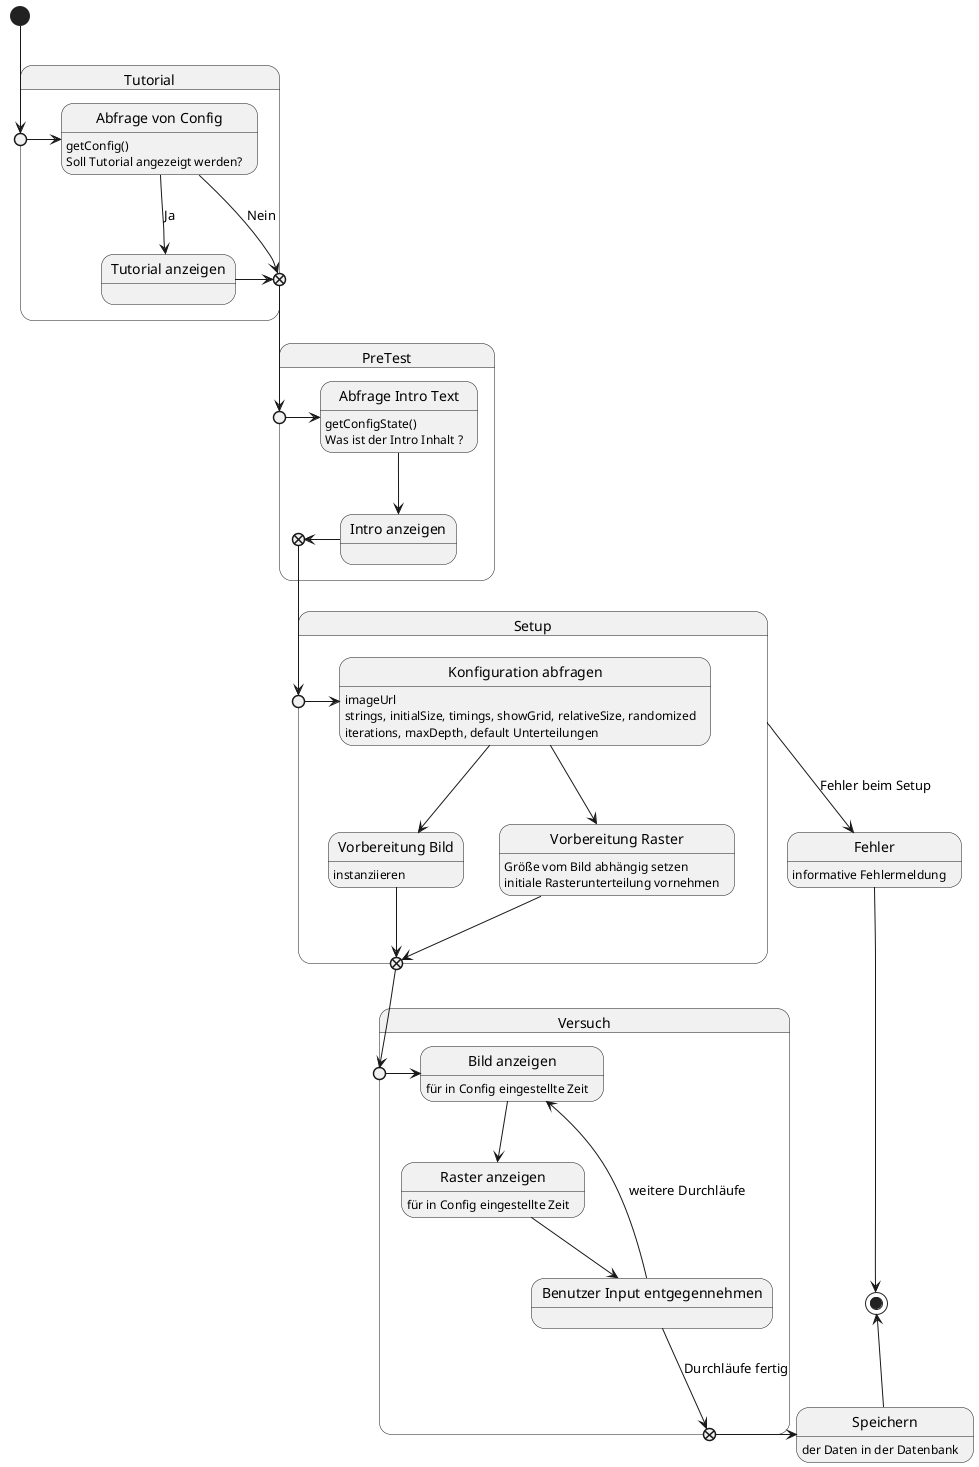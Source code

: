 @startuml codecharts
state "Fehler" as err : informative Fehlermeldung
state Speichern : der Daten in der Datenbank

state "Tutorial" as t {
    state " " as tnp <<entryPoint>>
    state " " as txp <<exitPoint>>
    state "Abfrage von Config" as ac : getConfig()\nSoll Tutorial angezeigt werden?
    state "Tutorial anzeigen" as ta
    tnp -l-> ac
    ac --> ta : Ja
    ac --> txp : Nein
    ta -r-> txp
}

state "PreTest" as p {
    state " " as pnp <<entryPoint>>
    state " " as pxp <<exitPoint>>
    state "Abfrage Intro Text" as it : getConfigState()\nWas ist der Intro Inhalt ?
    state "Intro anzeigen" as ia
    pnp -l-> it
    it --> ia
    ia -r-> pxp
}

state "Setup" as s {
    state " " as snp <<entryPoint>>
    state " " as sxp <<exitPoint>>
    state "Konfiguration abfragen" as ka : imageUrl
    ka : strings, initialSize, timings, showGrid, relativeSize, randomized
    ka: iterations, maxDepth, default Unterteilungen
    state "Vorbereitung Bild" as vb : instanziieren
    state "Vorbereitung Raster" as vr : Größe vom Bild abhängig setzen
    vr : initiale Rasterunterteilung vornehmen
    snp -l-> ka
    ka --> vb
    ka --> vr
    vr -d-> sxp
    vb -d-> sxp
}


state "Versuch" as v {
    state " " as vnp <<entryPoint>>
    state " " as vxp <<exitPoint>>
    state "Bild anzeigen" as ba : für in Config eingestellte Zeit
    state "Raster anzeigen" as ra : für in Config eingestellte Zeit
    state "Benutzer Input entgegennehmen" as bi
    vnp -l-> ba
    ba --> ra
    ra --> bi
    bi --> ba : weitere Durchläufe
    bi --> vxp : Durchläufe fertig
}

s --> err : Fehler beim Setup
[*] --> tnp

txp --> pnp
pxp --> snp
sxp --> vnp
vxp -r-> Speichern

Speichern -u-> [*]
err -d-> [*]

@enduml
